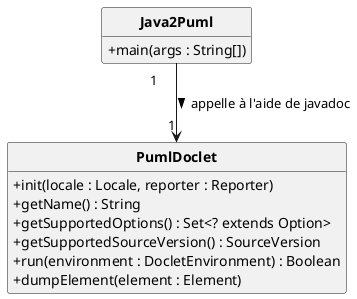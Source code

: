 @startuml
'https://plantuml.com/class-diagram
skinparam classAttributeIconSize 0
skinparam classFontStyle Bold
skinparam style strictuml
hide empty members

class Java2Puml
{
   +main(args : String[])
}
class PumlDoclet
{
+init(locale : Locale, reporter : Reporter)
+getName() : String
+getSupportedOptions() : Set<? extends Option>
+getSupportedSourceVersion() : SourceVersion
+run(environment : DocletEnvironment) : Boolean
+ dumpElement(element : Element)
}


Java2Puml " 1\t" --> "\t1" PumlDoclet : appelle à l'aide de javadoc >


@enduml